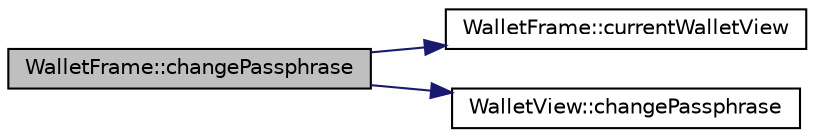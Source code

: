 digraph "WalletFrame::changePassphrase"
{
  edge [fontname="Helvetica",fontsize="10",labelfontname="Helvetica",labelfontsize="10"];
  node [fontname="Helvetica",fontsize="10",shape=record];
  rankdir="LR";
  Node237 [label="WalletFrame::changePassphrase",height=0.2,width=0.4,color="black", fillcolor="grey75", style="filled", fontcolor="black"];
  Node237 -> Node238 [color="midnightblue",fontsize="10",style="solid",fontname="Helvetica"];
  Node238 [label="WalletFrame::currentWalletView",height=0.2,width=0.4,color="black", fillcolor="white", style="filled",URL="$class_wallet_frame.html#a026798332d142b693e4f1820185d3f1c"];
  Node237 -> Node239 [color="midnightblue",fontsize="10",style="solid",fontname="Helvetica"];
  Node239 [label="WalletView::changePassphrase",height=0.2,width=0.4,color="black", fillcolor="white", style="filled",URL="$class_wallet_view.html#a36699c31e256becb2afd92f834830ba0",tooltip="Change encrypted wallet passphrase. "];
}
